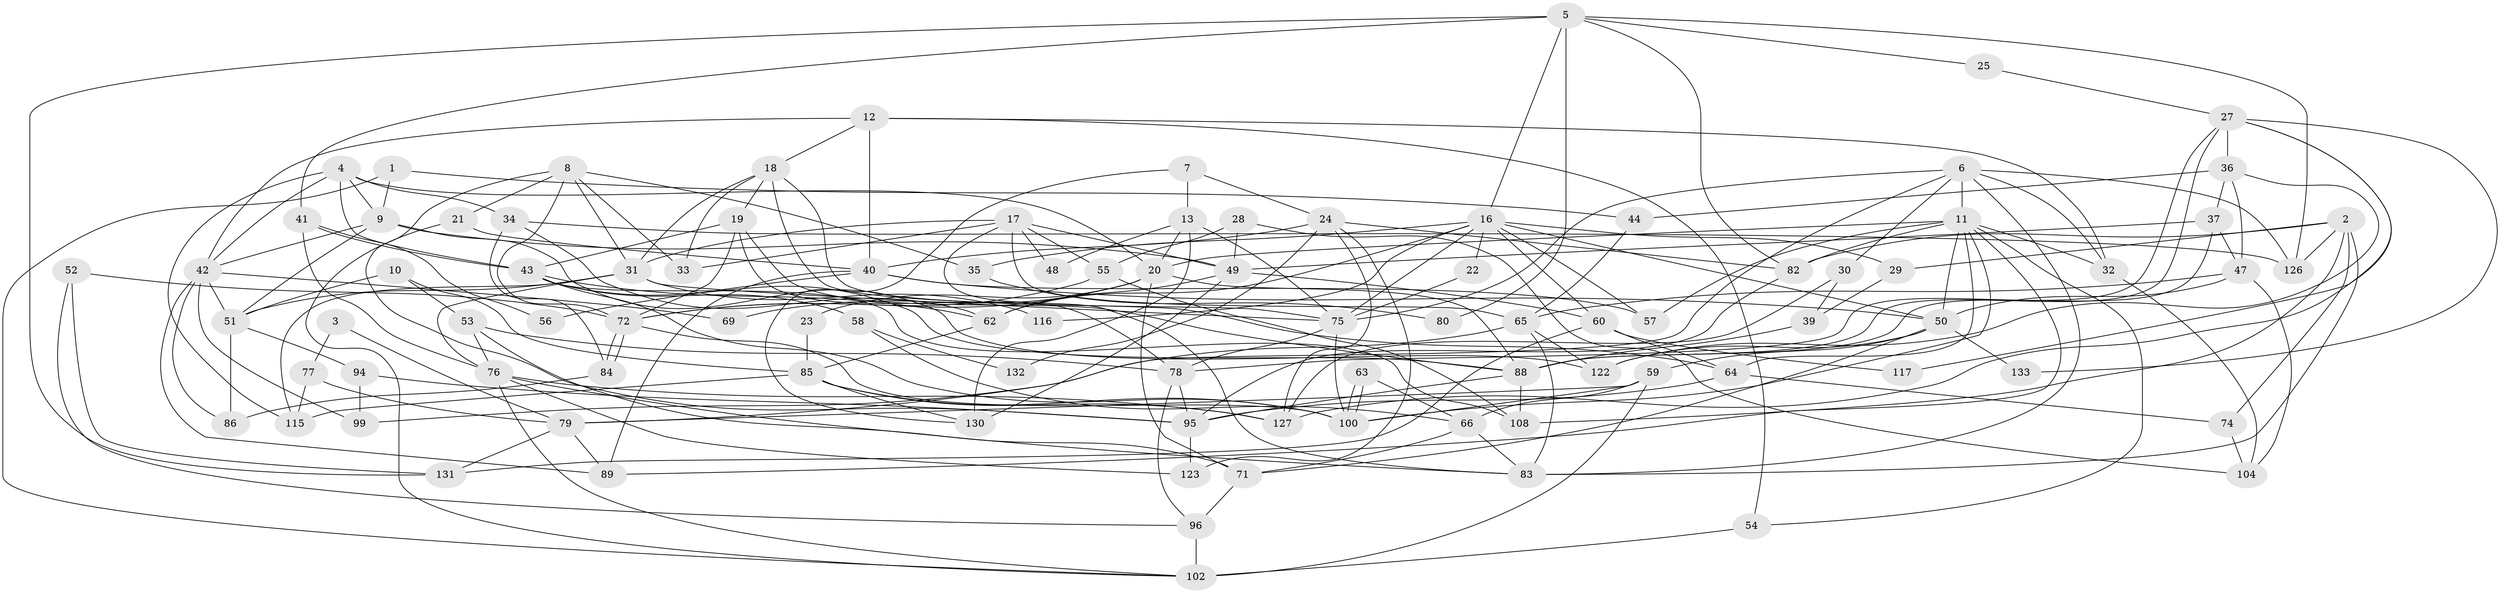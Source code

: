 // Generated by graph-tools (version 1.1) at 2025/52/02/27/25 19:52:09]
// undirected, 95 vertices, 223 edges
graph export_dot {
graph [start="1"]
  node [color=gray90,style=filled];
  1;
  2 [super="+106"];
  3;
  4 [super="+46"];
  5 [super="+14"];
  6 [super="+81"];
  7;
  8 [super="+15"];
  9 [super="+38"];
  10;
  11 [super="+73"];
  12 [super="+93"];
  13 [super="+92"];
  16 [super="+61"];
  17 [super="+87"];
  18 [super="+112"];
  19 [super="+105"];
  20 [super="+101"];
  21;
  22;
  23;
  24 [super="+26"];
  25;
  27;
  28;
  29 [super="+98"];
  30;
  31 [super="+135"];
  32;
  33;
  34;
  35;
  36;
  37;
  39;
  40 [super="+120"];
  41 [super="+70"];
  42 [super="+45"];
  43 [super="+97"];
  44;
  47 [super="+114"];
  48;
  49 [super="+67"];
  50 [super="+68"];
  51 [super="+90"];
  52;
  53;
  54;
  55;
  56;
  57;
  58;
  59 [super="+110"];
  60 [super="+113"];
  62;
  63;
  64 [super="+109"];
  65 [super="+124"];
  66;
  69;
  71;
  72 [super="+103"];
  74;
  75 [super="+119"];
  76 [super="+121"];
  77;
  78;
  79;
  80;
  82 [super="+134"];
  83;
  84;
  85 [super="+91"];
  86;
  88 [super="+118"];
  89;
  94;
  95 [super="+107"];
  96 [super="+125"];
  99;
  100 [super="+129"];
  102 [super="+111"];
  104 [super="+128"];
  108;
  115;
  116;
  117;
  122;
  123;
  126;
  127 [super="+136"];
  130;
  131;
  132;
  133;
  1 -- 44;
  1 -- 102;
  1 -- 9;
  2 -- 83;
  2 -- 108;
  2 -- 74;
  2 -- 29;
  2 -- 126;
  2 -- 82;
  3 -- 77;
  3 -- 79;
  4 -- 43;
  4 -- 20;
  4 -- 34;
  4 -- 115;
  4 -- 9;
  4 -- 42;
  5 -- 25;
  5 -- 16;
  5 -- 41;
  5 -- 80;
  5 -- 82;
  5 -- 131;
  5 -- 126;
  6 -- 30;
  6 -- 83;
  6 -- 126;
  6 -- 11;
  6 -- 32;
  6 -- 99;
  6 -- 75;
  7 -- 130;
  7 -- 24;
  7 -- 13;
  8 -- 33;
  8 -- 35;
  8 -- 21;
  8 -- 72;
  8 -- 95;
  8 -- 31;
  9 -- 122;
  9 -- 49;
  9 -- 51;
  9 -- 42;
  10 -- 51;
  10 -- 53;
  10 -- 85;
  11 -- 57;
  11 -- 32;
  11 -- 64;
  11 -- 54;
  11 -- 89;
  11 -- 20;
  11 -- 50;
  11 -- 82;
  11 -- 100;
  12 -- 54;
  12 -- 32;
  12 -- 40;
  12 -- 42;
  12 -- 18;
  13 -- 75;
  13 -- 130 [weight=2];
  13 -- 48;
  13 -- 20;
  16 -- 62;
  16 -- 57;
  16 -- 116;
  16 -- 35;
  16 -- 22;
  16 -- 75;
  16 -- 60;
  16 -- 29;
  16 -- 50;
  17 -- 33;
  17 -- 49;
  17 -- 55;
  17 -- 65;
  17 -- 48;
  17 -- 83;
  17 -- 31;
  18 -- 19;
  18 -- 75;
  18 -- 33;
  18 -- 64;
  18 -- 31;
  19 -- 88;
  19 -- 78;
  19 -- 72;
  19 -- 43;
  20 -- 71;
  20 -- 23;
  20 -- 69;
  20 -- 88;
  20 -- 72;
  21 -- 40;
  21 -- 102;
  22 -- 75;
  23 -- 85;
  24 -- 40;
  24 -- 82 [weight=2];
  24 -- 132;
  24 -- 123;
  24 -- 127;
  25 -- 27;
  27 -- 78;
  27 -- 36;
  27 -- 117;
  27 -- 133;
  27 -- 127;
  27 -- 88;
  28 -- 55;
  28 -- 49;
  28 -- 104;
  29 -- 39;
  30 -- 127;
  30 -- 39;
  31 -- 75;
  31 -- 76;
  31 -- 115;
  31 -- 116;
  31 -- 51;
  32 -- 104;
  34 -- 84;
  34 -- 62;
  34 -- 126;
  35 -- 80;
  36 -- 37;
  36 -- 44;
  36 -- 122;
  36 -- 47;
  37 -- 88;
  37 -- 49;
  37 -- 47;
  39 -- 88;
  40 -- 57;
  40 -- 56;
  40 -- 89;
  40 -- 50;
  41 -- 76 [weight=2];
  41 -- 56;
  41 -- 43;
  42 -- 89;
  42 -- 51;
  42 -- 69;
  42 -- 86;
  42 -- 99;
  43 -- 62;
  43 -- 58;
  43 -- 108;
  43 -- 100;
  43 -- 88;
  44 -- 65;
  47 -- 65;
  47 -- 50;
  47 -- 104;
  49 -- 60;
  49 -- 130;
  49 -- 62;
  50 -- 71;
  50 -- 133;
  50 -- 59;
  50 -- 122;
  51 -- 94 [weight=2];
  51 -- 86;
  52 -- 96;
  52 -- 131;
  52 -- 72;
  53 -- 78;
  53 -- 71;
  53 -- 76;
  54 -- 102 [weight=2];
  55 -- 108;
  55 -- 72;
  58 -- 66;
  58 -- 132;
  59 -- 100;
  59 -- 66;
  59 -- 102;
  59 -- 79;
  60 -- 117;
  60 -- 131;
  60 -- 64;
  62 -- 85;
  63 -- 100;
  63 -- 100;
  63 -- 66;
  64 -- 74;
  64 -- 95;
  65 -- 122;
  65 -- 83;
  65 -- 79;
  66 -- 83;
  66 -- 71;
  71 -- 96 [weight=2];
  72 -- 84;
  72 -- 84;
  72 -- 100;
  74 -- 104;
  75 -- 78;
  75 -- 100;
  76 -- 127;
  76 -- 102;
  76 -- 123;
  76 -- 83;
  77 -- 115;
  77 -- 79;
  78 -- 96;
  78 -- 95;
  79 -- 89;
  79 -- 131;
  82 -- 95;
  84 -- 86;
  85 -- 115;
  85 -- 130;
  85 -- 100;
  85 -- 127;
  88 -- 108;
  88 -- 95;
  94 -- 99;
  94 -- 95;
  95 -- 123;
  96 -- 102;
}
